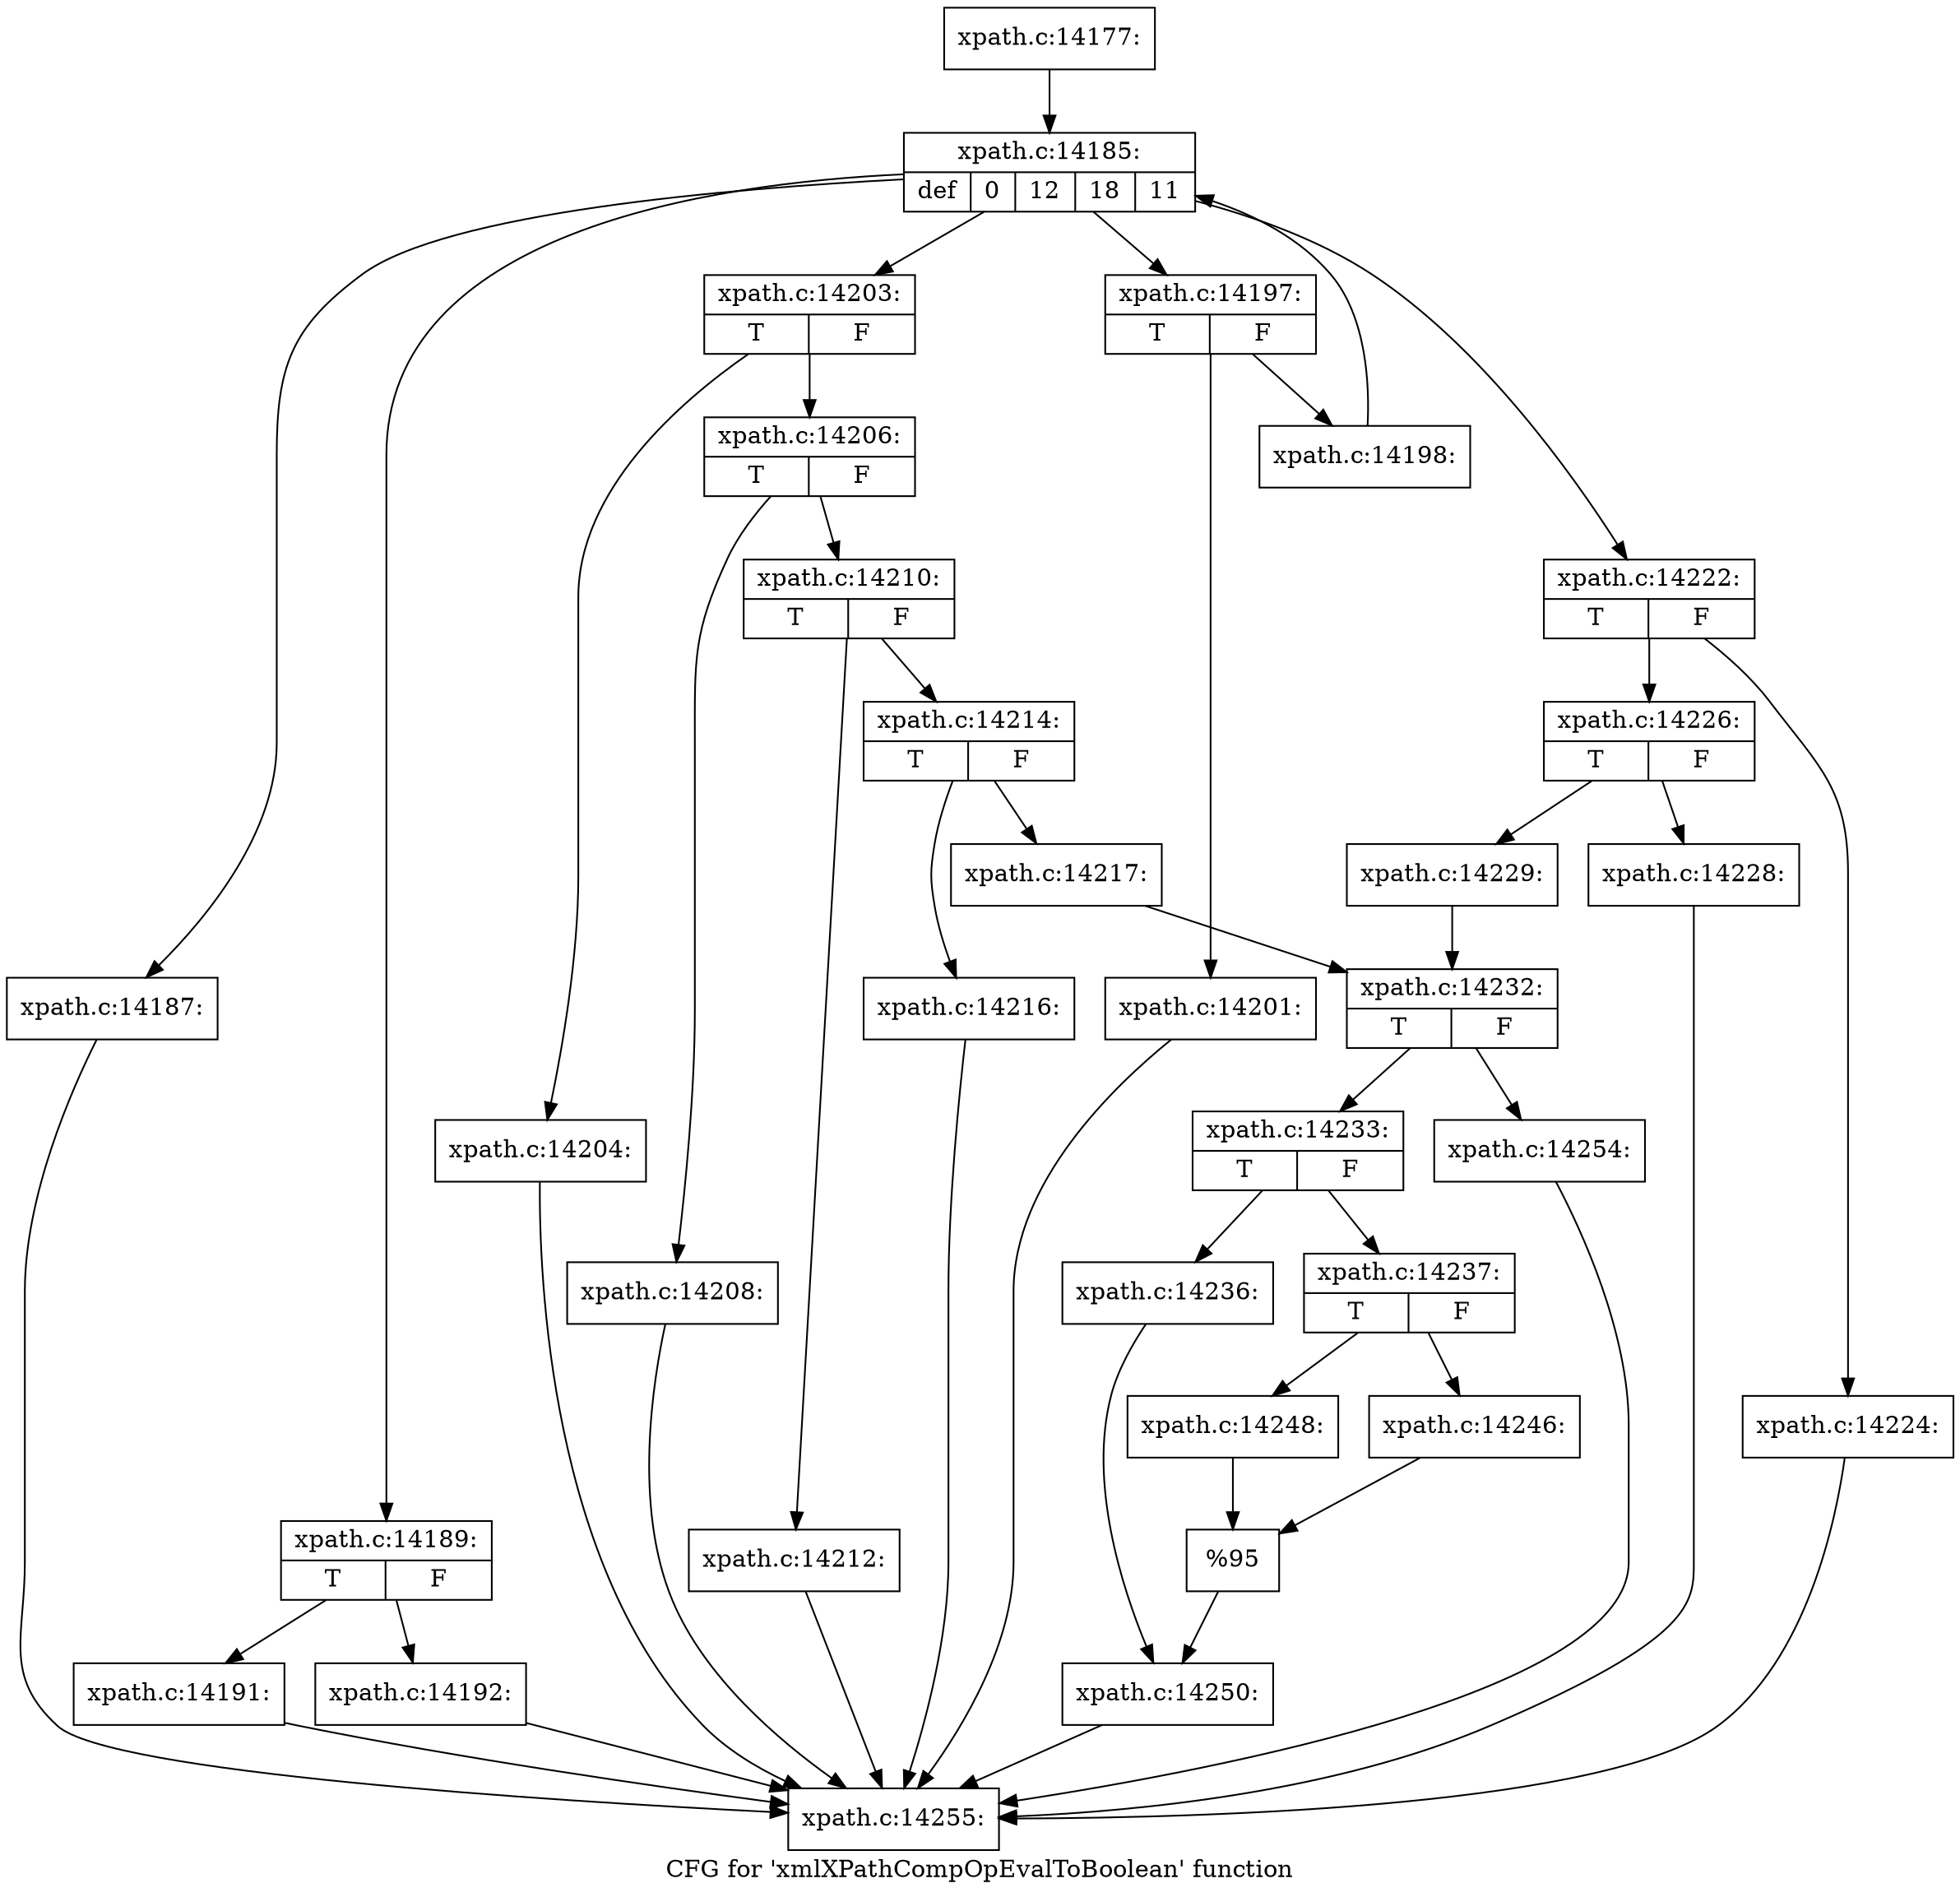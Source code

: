 digraph "CFG for 'xmlXPathCompOpEvalToBoolean' function" {
	label="CFG for 'xmlXPathCompOpEvalToBoolean' function";

	Node0x4fa5890 [shape=record,label="{xpath.c:14177:}"];
	Node0x4fa5890 -> Node0x4fc3f50;
	Node0x4fc3f50 [shape=record,label="{xpath.c:14185:|{<s0>def|<s1>0|<s2>12|<s3>18|<s4>11}}"];
	Node0x4fc3f50 -> Node0x4fc4240;
	Node0x4fc3f50 -> Node0x4fc4580;
	Node0x4fc3f50 -> Node0x4fc4740;
	Node0x4fc3f50 -> Node0x4fc5360;
	Node0x4fc3f50 -> Node0x4fc6200;
	Node0x4fc4580 [shape=record,label="{xpath.c:14187:}"];
	Node0x4fc4580 -> Node0x4fa5bf0;
	Node0x4fc4740 [shape=record,label="{xpath.c:14189:|{<s0>T|<s1>F}}"];
	Node0x4fc4740 -> Node0x4fc4b60;
	Node0x4fc4740 -> Node0x4fc4bb0;
	Node0x4fc4b60 [shape=record,label="{xpath.c:14191:}"];
	Node0x4fc4b60 -> Node0x4fa5bf0;
	Node0x4fc4bb0 [shape=record,label="{xpath.c:14192:}"];
	Node0x4fc4bb0 -> Node0x4fa5bf0;
	Node0x4fc5360 [shape=record,label="{xpath.c:14197:|{<s0>T|<s1>F}}"];
	Node0x4fc5360 -> Node0x4fc5450;
	Node0x4fc5360 -> Node0x4fc54a0;
	Node0x4fc5450 [shape=record,label="{xpath.c:14198:}"];
	Node0x4fc5450 -> Node0x4fc3f50;
	Node0x4fc54a0 [shape=record,label="{xpath.c:14201:}"];
	Node0x4fc54a0 -> Node0x4fa5bf0;
	Node0x4fc6200 [shape=record,label="{xpath.c:14203:|{<s0>T|<s1>F}}"];
	Node0x4fc6200 -> Node0x4fc62f0;
	Node0x4fc6200 -> Node0x4fc6340;
	Node0x4fc62f0 [shape=record,label="{xpath.c:14204:}"];
	Node0x4fc62f0 -> Node0x4fa5bf0;
	Node0x4fc6340 [shape=record,label="{xpath.c:14206:|{<s0>T|<s1>F}}"];
	Node0x4fc6340 -> Node0x4fc7060;
	Node0x4fc6340 -> Node0x4fc70b0;
	Node0x4fc7060 [shape=record,label="{xpath.c:14208:}"];
	Node0x4fc7060 -> Node0x4fa5bf0;
	Node0x4fc70b0 [shape=record,label="{xpath.c:14210:|{<s0>T|<s1>F}}"];
	Node0x4fc70b0 -> Node0x45ff670;
	Node0x4fc70b0 -> Node0x4fc7f40;
	Node0x45ff670 [shape=record,label="{xpath.c:14212:}"];
	Node0x45ff670 -> Node0x4fa5bf0;
	Node0x4fc7f40 [shape=record,label="{xpath.c:14214:|{<s0>T|<s1>F}}"];
	Node0x4fc7f40 -> Node0x4fc8270;
	Node0x4fc7f40 -> Node0x4fc8930;
	Node0x4fc8270 [shape=record,label="{xpath.c:14216:}"];
	Node0x4fc8270 -> Node0x4fa5bf0;
	Node0x4fc8930 [shape=record,label="{xpath.c:14217:}"];
	Node0x4fc8930 -> Node0x4fc4030;
	Node0x4fc4240 [shape=record,label="{xpath.c:14222:|{<s0>T|<s1>F}}"];
	Node0x4fc4240 -> Node0x4fc7a00;
	Node0x4fc4240 -> Node0x4fc7ab0;
	Node0x4fc7a00 [shape=record,label="{xpath.c:14224:}"];
	Node0x4fc7a00 -> Node0x4fa5bf0;
	Node0x4fc7ab0 [shape=record,label="{xpath.c:14226:|{<s0>T|<s1>F}}"];
	Node0x4fc7ab0 -> Node0x4fc9410;
	Node0x4fc7ab0 -> Node0x4fc9460;
	Node0x4fc9410 [shape=record,label="{xpath.c:14228:}"];
	Node0x4fc9410 -> Node0x4fa5bf0;
	Node0x4fc9460 [shape=record,label="{xpath.c:14229:}"];
	Node0x4fc9460 -> Node0x4fc4030;
	Node0x4fc4030 [shape=record,label="{xpath.c:14232:|{<s0>T|<s1>F}}"];
	Node0x4fc4030 -> Node0x4fc9a10;
	Node0x4fc4030 -> Node0x4fc9a60;
	Node0x4fc9a10 [shape=record,label="{xpath.c:14233:|{<s0>T|<s1>F}}"];
	Node0x4fc9a10 -> Node0x4fca030;
	Node0x4fc9a10 -> Node0x4fca0d0;
	Node0x4fca030 [shape=record,label="{xpath.c:14236:}"];
	Node0x4fca030 -> Node0x4fca080;
	Node0x4fca0d0 [shape=record,label="{xpath.c:14237:|{<s0>T|<s1>F}}"];
	Node0x4fca0d0 -> Node0x4fca8c0;
	Node0x4fca0d0 -> Node0x4fca960;
	Node0x4fca8c0 [shape=record,label="{xpath.c:14246:}"];
	Node0x4fca8c0 -> Node0x4fca910;
	Node0x4fca960 [shape=record,label="{xpath.c:14248:}"];
	Node0x4fca960 -> Node0x4fca910;
	Node0x4fca910 [shape=record,label="{%95}"];
	Node0x4fca910 -> Node0x4fca080;
	Node0x4fca080 [shape=record,label="{xpath.c:14250:}"];
	Node0x4fca080 -> Node0x4fa5bf0;
	Node0x4fc9a60 [shape=record,label="{xpath.c:14254:}"];
	Node0x4fc9a60 -> Node0x4fa5bf0;
	Node0x4fa5bf0 [shape=record,label="{xpath.c:14255:}"];
}
